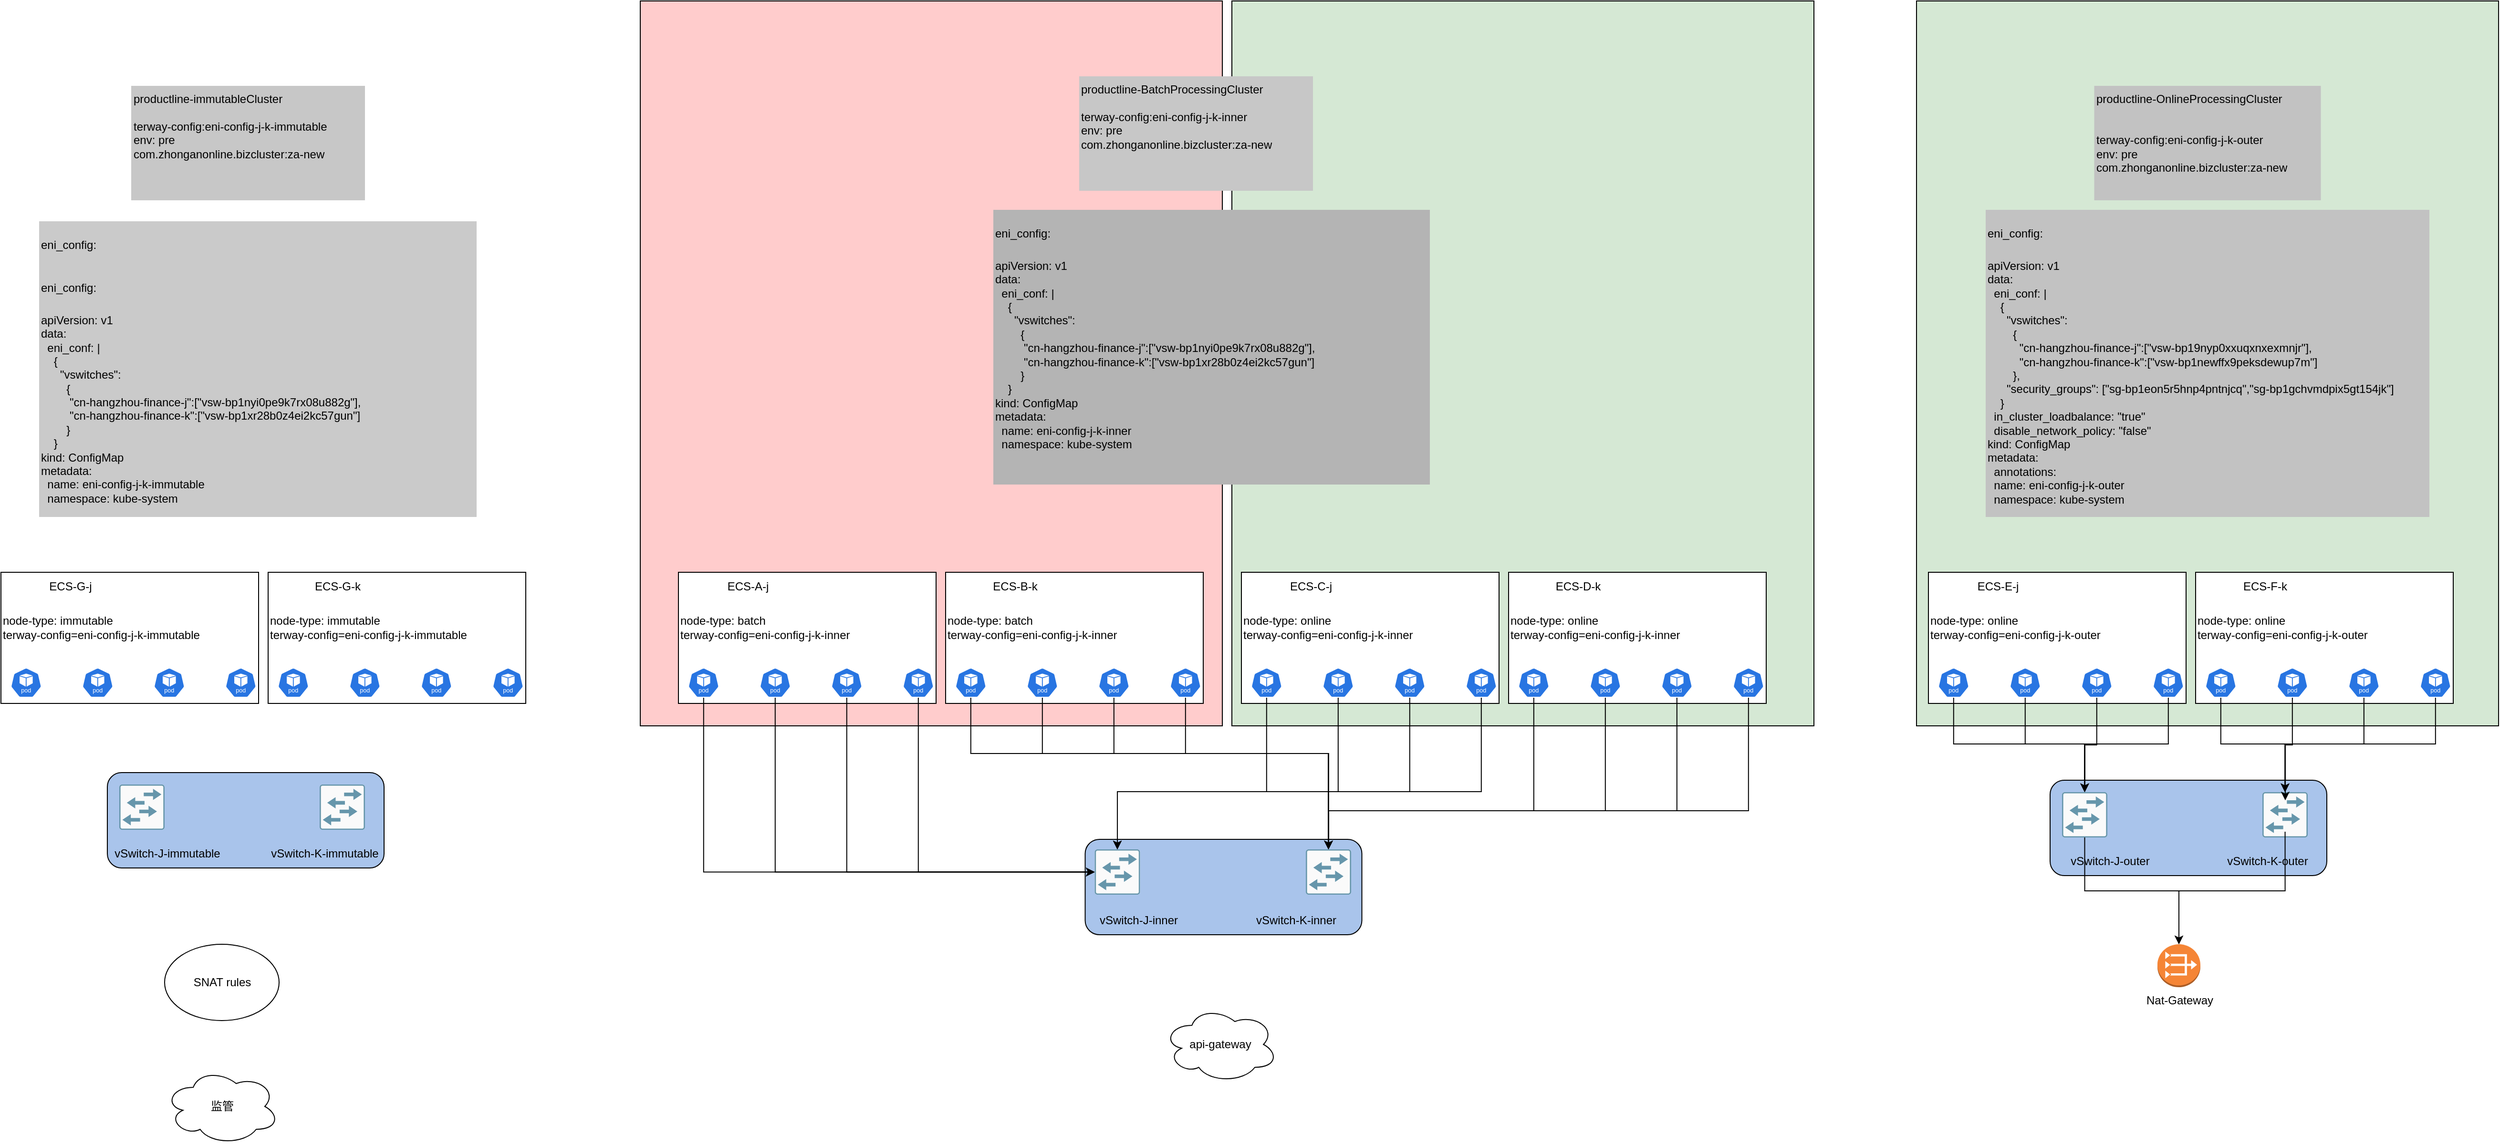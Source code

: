 <mxfile version="26.0.2">
  <diagram name="第 1 页" id="kJxC6Npdhp8nCNM10vmH">
    <mxGraphModel dx="3483" dy="2293" grid="1" gridSize="10" guides="1" tooltips="1" connect="1" arrows="1" fold="1" page="1" pageScale="1" pageWidth="827" pageHeight="1169" math="0" shadow="0">
      <root>
        <mxCell id="0" />
        <mxCell id="1" parent="0" />
        <mxCell id="-Lj7xmVzGtkv0svPta-1-99" value="" style="rounded=0;whiteSpace=wrap;html=1;fillColor=#D5E8D4;" vertex="1" parent="1">
          <mxGeometry x="1267.5" y="-469" width="610" height="760" as="geometry" />
        </mxCell>
        <mxCell id="-Lj7xmVzGtkv0svPta-1-98" value="" style="rounded=0;whiteSpace=wrap;html=1;fillColor=#D5E8D4;" vertex="1" parent="1">
          <mxGeometry x="550" y="-469" width="610" height="760" as="geometry" />
        </mxCell>
        <mxCell id="-Lj7xmVzGtkv0svPta-1-97" value="" style="rounded=0;whiteSpace=wrap;html=1;fillColor=#FFCCCC;" vertex="1" parent="1">
          <mxGeometry x="-70" y="-469" width="610" height="760" as="geometry" />
        </mxCell>
        <mxCell id="A1YGVAfJYUu_LtT2yqfL-10" value="&lt;h1 style=&quot;margin-top: 0px;&quot;&gt;&lt;span style=&quot;font-size: 12px; font-weight: 400;&quot;&gt;eni_config:&lt;/span&gt;&lt;/h1&gt;&lt;div&gt;&lt;h1 style=&quot;margin-top: 0px;&quot;&gt;&lt;span style=&quot;font-size: 12px; font-weight: 400;&quot;&gt;eni_config:&lt;/span&gt;&lt;/h1&gt;&lt;div&gt;&lt;div&gt;apiVersion: v1&lt;/div&gt;&lt;div&gt;data:&lt;/div&gt;&lt;div&gt;&amp;nbsp; eni_conf: |&lt;/div&gt;&lt;div&gt;&amp;nbsp; &amp;nbsp; {&lt;/div&gt;&lt;div&gt;&amp;nbsp; &amp;nbsp; &amp;nbsp; &quot;vswitches&quot;:&lt;/div&gt;&lt;div&gt;&amp;nbsp; &amp;nbsp; &amp;nbsp; &amp;nbsp; {&lt;/div&gt;&lt;div&gt;&amp;nbsp; &amp;nbsp; &amp;nbsp; &amp;nbsp; &amp;nbsp;&quot;cn-hangzhou-finance-j&quot;:[&quot;vsw-bp1nyi0pe9k7rx08u882g&quot;],&lt;/div&gt;&lt;div&gt;&amp;nbsp; &amp;nbsp; &amp;nbsp; &amp;nbsp; &amp;nbsp;&quot;cn-hangzhou-finance-k&quot;:[&quot;vsw-bp1xr28b0z4ei2kc57gun&quot;]&lt;/div&gt;&lt;div&gt;&amp;nbsp; &amp;nbsp; &amp;nbsp; &amp;nbsp; }&lt;/div&gt;&lt;div&gt;&amp;nbsp; &amp;nbsp; }&lt;/div&gt;&lt;div&gt;kind: ConfigMap&lt;/div&gt;&lt;div&gt;metadata:&lt;/div&gt;&lt;div&gt;&amp;nbsp; name: eni-config-j-k-&lt;span style=&quot;text-align: center; background-color: transparent; color: light-dark(rgb(0, 0, 0), rgb(255, 255, 255));&quot;&gt;immutable&lt;/span&gt;&lt;/div&gt;&lt;div&gt;&amp;nbsp; namespace: kube-system&lt;/div&gt;&lt;/div&gt;&lt;div&gt;&lt;br&gt;&lt;/div&gt;&lt;/div&gt;" style="text;html=1;whiteSpace=wrap;overflow=hidden;rounded=0;fillColor=#CACACA;" parent="1" vertex="1">
          <mxGeometry x="-700" y="-238" width="458.5" height="310" as="geometry" />
        </mxCell>
        <mxCell id="A1YGVAfJYUu_LtT2yqfL-11" value="&lt;h1 style=&quot;margin-top: 0px;&quot;&gt;&lt;span style=&quot;font-size: 12px; font-weight: 400;&quot;&gt;eni_config:&lt;/span&gt;&lt;/h1&gt;&lt;div&gt;&lt;div&gt;apiVersion: v1&lt;/div&gt;&lt;div&gt;data:&lt;/div&gt;&lt;div&gt;&amp;nbsp; eni_conf: |&lt;/div&gt;&lt;div&gt;&amp;nbsp; &amp;nbsp; {&lt;/div&gt;&lt;div&gt;&amp;nbsp; &amp;nbsp; &amp;nbsp; &quot;vswitches&quot;:&lt;/div&gt;&lt;div&gt;&amp;nbsp; &amp;nbsp; &amp;nbsp; &amp;nbsp; {&lt;/div&gt;&lt;div&gt;&amp;nbsp; &amp;nbsp; &amp;nbsp; &amp;nbsp; &amp;nbsp; &quot;cn-hangzhou-finance-j&quot;:[&quot;vsw-bp19nyp0xxuqxnxexmnjr&quot;],&lt;/div&gt;&lt;div&gt;&amp;nbsp; &amp;nbsp; &amp;nbsp; &amp;nbsp; &amp;nbsp; &quot;cn-hangzhou-finance-k&quot;:[&quot;vsw-bp1newffx9peksdewup7m&quot;]&lt;/div&gt;&lt;div&gt;&amp;nbsp; &amp;nbsp; &amp;nbsp; &amp;nbsp; },&lt;/div&gt;&lt;div&gt;&amp;nbsp; &amp;nbsp; &amp;nbsp; &quot;security_groups&quot;: [&quot;sg-bp1eon5r5hnp4pntnjcq&quot;,&quot;sg-bp1gchvmdpix5gt154jk&quot;]&lt;/div&gt;&lt;div&gt;&amp;nbsp; &amp;nbsp; }&lt;/div&gt;&lt;div&gt;&amp;nbsp; in_cluster_loadbalance: &quot;true&quot;&lt;/div&gt;&lt;div&gt;&amp;nbsp; disable_network_policy: &quot;false&quot;&lt;/div&gt;&lt;div&gt;kind: ConfigMap&lt;/div&gt;&lt;div&gt;metadata:&lt;/div&gt;&lt;div&gt;&amp;nbsp; annotations:&lt;/div&gt;&lt;div&gt;&amp;nbsp; name: eni-config-j-k-outer&lt;/div&gt;&lt;div&gt;&amp;nbsp; namespace: kube-system&lt;/div&gt;&lt;/div&gt;&lt;div&gt;&lt;br&gt;&lt;/div&gt;" style="text;html=1;whiteSpace=wrap;overflow=hidden;rounded=0;fillColor=#C2C2C2;" parent="1" vertex="1">
          <mxGeometry x="1340" y="-250" width="465" height="322" as="geometry" />
        </mxCell>
        <mxCell id="A1YGVAfJYUu_LtT2yqfL-12" value="Nat-Gateway&lt;div&gt;&lt;br&gt;&lt;/div&gt;" style="outlineConnect=0;dashed=0;verticalLabelPosition=bottom;verticalAlign=top;align=center;html=1;shape=mxgraph.aws3.vpc_nat_gateway;fillColor=#F58536;gradientColor=none;" parent="1" vertex="1">
          <mxGeometry x="1520" y="520" width="45" height="45" as="geometry" />
        </mxCell>
        <mxCell id="A1YGVAfJYUu_LtT2yqfL-58" value="监管" style="ellipse;shape=cloud;whiteSpace=wrap;html=1;" parent="1" vertex="1">
          <mxGeometry x="-568.5" y="650" width="120" height="80" as="geometry" />
        </mxCell>
        <mxCell id="A1YGVAfJYUu_LtT2yqfL-77" value="&lt;h1 style=&quot;margin-top: 0px;&quot;&gt;&lt;span style=&quot;font-size: 12px; font-weight: 400;&quot;&gt;eni_config:&lt;/span&gt;&lt;/h1&gt;&lt;div&gt;&lt;div&gt;apiVersion: v1&lt;/div&gt;&lt;div&gt;data:&lt;/div&gt;&lt;div&gt;&amp;nbsp; eni_conf: |&lt;/div&gt;&lt;div&gt;&amp;nbsp; &amp;nbsp; {&lt;/div&gt;&lt;div&gt;&amp;nbsp; &amp;nbsp; &amp;nbsp; &quot;vswitches&quot;:&lt;/div&gt;&lt;div&gt;&amp;nbsp; &amp;nbsp; &amp;nbsp; &amp;nbsp; {&lt;/div&gt;&lt;div&gt;&amp;nbsp; &amp;nbsp; &amp;nbsp; &amp;nbsp; &amp;nbsp;&quot;cn-hangzhou-finance-j&quot;:[&quot;vsw-bp1nyi0pe9k7rx08u882g&quot;],&lt;/div&gt;&lt;div&gt;&amp;nbsp; &amp;nbsp; &amp;nbsp; &amp;nbsp; &amp;nbsp;&quot;cn-hangzhou-finance-k&quot;:[&quot;vsw-bp1xr28b0z4ei2kc57gun&quot;]&lt;/div&gt;&lt;div&gt;&amp;nbsp; &amp;nbsp; &amp;nbsp; &amp;nbsp; }&lt;/div&gt;&lt;div&gt;&amp;nbsp; &amp;nbsp; }&lt;/div&gt;&lt;div&gt;kind: ConfigMap&lt;/div&gt;&lt;div&gt;metadata:&lt;/div&gt;&lt;div&gt;&amp;nbsp; name: eni-config-j-k-inner&lt;/div&gt;&lt;div&gt;&amp;nbsp; namespace: kube-system&lt;/div&gt;&lt;/div&gt;&lt;div&gt;&lt;br&gt;&lt;/div&gt;" style="text;html=1;whiteSpace=wrap;overflow=hidden;rounded=0;shadow=0;fillColor=#B4B4B4;" parent="1" vertex="1">
          <mxGeometry x="300" y="-250" width="457.5" height="288" as="geometry" />
        </mxCell>
        <mxCell id="A1YGVAfJYUu_LtT2yqfL-107" value="productline-BatchProcessingCluster&lt;div&gt;&lt;br&gt;&lt;/div&gt;&lt;div&gt;terway-config:eni-config-j-k-inner&lt;/div&gt;&lt;div&gt;env: pre&lt;/div&gt;&lt;div&gt;com.zhonganonline.bizcluster:za-new&lt;/div&gt;" style="text;html=1;whiteSpace=wrap;overflow=hidden;rounded=0;fillColor=#C7C7C7;" parent="1" vertex="1">
          <mxGeometry x="390" y="-390" width="245" height="120" as="geometry" />
        </mxCell>
        <mxCell id="A1YGVAfJYUu_LtT2yqfL-108" value="productline-OnlineProcessingCluster&lt;div&gt;&lt;br&gt;&lt;/div&gt;&lt;div&gt;&lt;br&gt;&lt;/div&gt;&lt;div&gt;&lt;div&gt;terway-config:eni-config-j-k-outer&lt;/div&gt;&lt;div&gt;env: pre&lt;/div&gt;&lt;div&gt;com.zhonganonline.bizcluster:za-new&lt;/div&gt;&lt;/div&gt;" style="text;html=1;whiteSpace=wrap;overflow=hidden;rounded=0;fillColor=#C2C2C2;" parent="1" vertex="1">
          <mxGeometry x="1453.75" y="-380" width="237.5" height="120" as="geometry" />
        </mxCell>
        <mxCell id="-Lj7xmVzGtkv0svPta-1-4" value="" style="group" vertex="1" connectable="0" parent="1">
          <mxGeometry x="-30" y="130" width="270" height="137.5" as="geometry" />
        </mxCell>
        <mxCell id="A1YGVAfJYUu_LtT2yqfL-1" value="" style="rounded=0;whiteSpace=wrap;html=1;" parent="-Lj7xmVzGtkv0svPta-1-4" vertex="1">
          <mxGeometry width="270" height="137.5" as="geometry" />
        </mxCell>
        <mxCell id="A1YGVAfJYUu_LtT2yqfL-13" value="" style="aspect=fixed;sketch=0;html=1;dashed=0;whitespace=wrap;verticalLabelPosition=bottom;verticalAlign=top;fillColor=#2875E2;strokeColor=#ffffff;points=[[0.005,0.63,0],[0.1,0.2,0],[0.9,0.2,0],[0.5,0,0],[0.995,0.63,0],[0.72,0.99,0],[0.5,1,0],[0.28,0.99,0]];shape=mxgraph.kubernetes.icon2;kubernetesLabel=1;prIcon=pod" parent="-Lj7xmVzGtkv0svPta-1-4" vertex="1">
          <mxGeometry x="10" y="100" width="32.81" height="31.5" as="geometry" />
        </mxCell>
        <mxCell id="A1YGVAfJYUu_LtT2yqfL-14" value="" style="aspect=fixed;sketch=0;html=1;dashed=0;whitespace=wrap;verticalLabelPosition=bottom;verticalAlign=top;fillColor=#2875E2;strokeColor=#ffffff;points=[[0.005,0.63,0],[0.1,0.2,0],[0.9,0.2,0],[0.5,0,0],[0.995,0.63,0],[0.72,0.99,0],[0.5,1,0],[0.28,0.99,0]];shape=mxgraph.kubernetes.icon2;kubernetesLabel=1;prIcon=pod" parent="-Lj7xmVzGtkv0svPta-1-4" vertex="1">
          <mxGeometry x="85" y="100" width="32.81" height="31.5" as="geometry" />
        </mxCell>
        <mxCell id="A1YGVAfJYUu_LtT2yqfL-15" value="" style="aspect=fixed;sketch=0;html=1;dashed=0;whitespace=wrap;verticalLabelPosition=bottom;verticalAlign=top;fillColor=#2875E2;strokeColor=#ffffff;points=[[0.005,0.63,0],[0.1,0.2,0],[0.9,0.2,0],[0.5,0,0],[0.995,0.63,0],[0.72,0.99,0],[0.5,1,0],[0.28,0.99,0]];shape=mxgraph.kubernetes.icon2;kubernetesLabel=1;prIcon=pod" parent="-Lj7xmVzGtkv0svPta-1-4" vertex="1">
          <mxGeometry x="235" y="100" width="32.81" height="31.5" as="geometry" />
        </mxCell>
        <mxCell id="A1YGVAfJYUu_LtT2yqfL-16" value="" style="aspect=fixed;sketch=0;html=1;dashed=0;whitespace=wrap;verticalLabelPosition=bottom;verticalAlign=top;fillColor=#2875E2;strokeColor=#ffffff;points=[[0.005,0.63,0],[0.1,0.2,0],[0.9,0.2,0],[0.5,0,0],[0.995,0.63,0],[0.72,0.99,0],[0.5,1,0],[0.28,0.99,0]];shape=mxgraph.kubernetes.icon2;kubernetesLabel=1;prIcon=pod" parent="-Lj7xmVzGtkv0svPta-1-4" vertex="1">
          <mxGeometry x="160" y="100" width="32.81" height="31.5" as="geometry" />
        </mxCell>
        <mxCell id="A1YGVAfJYUu_LtT2yqfL-38" value="ECS-A-j" style="text;html=1;align=center;verticalAlign=middle;whiteSpace=wrap;rounded=0;" parent="-Lj7xmVzGtkv0svPta-1-4" vertex="1">
          <mxGeometry x="42.5" width="60" height="30" as="geometry" />
        </mxCell>
        <mxCell id="A1YGVAfJYUu_LtT2yqfL-114" value="node-type: batch&lt;div&gt;terway-config=eni-config-j-k-inner&lt;/div&gt;" style="text;html=1;align=left;verticalAlign=middle;whiteSpace=wrap;rounded=0;" parent="-Lj7xmVzGtkv0svPta-1-4" vertex="1">
          <mxGeometry y="37.5" width="220" height="41.25" as="geometry" />
        </mxCell>
        <mxCell id="-Lj7xmVzGtkv0svPta-1-7" value="" style="group" vertex="1" connectable="0" parent="1">
          <mxGeometry x="250" y="130" width="270" height="137.5" as="geometry" />
        </mxCell>
        <mxCell id="-Lj7xmVzGtkv0svPta-1-8" value="" style="rounded=0;whiteSpace=wrap;html=1;" vertex="1" parent="-Lj7xmVzGtkv0svPta-1-7">
          <mxGeometry width="270" height="137.5" as="geometry" />
        </mxCell>
        <mxCell id="-Lj7xmVzGtkv0svPta-1-128" style="edgeStyle=orthogonalEdgeStyle;rounded=0;orthogonalLoop=1;jettySize=auto;html=1;" edge="1" parent="-Lj7xmVzGtkv0svPta-1-7" source="-Lj7xmVzGtkv0svPta-1-9">
          <mxGeometry relative="1" as="geometry">
            <mxPoint x="400" y="290" as="targetPoint" />
            <Array as="points">
              <mxPoint x="26" y="190" />
              <mxPoint x="401" y="190" />
              <mxPoint x="401" y="290" />
            </Array>
          </mxGeometry>
        </mxCell>
        <mxCell id="-Lj7xmVzGtkv0svPta-1-9" value="" style="aspect=fixed;sketch=0;html=1;dashed=0;whitespace=wrap;verticalLabelPosition=bottom;verticalAlign=top;fillColor=#2875E2;strokeColor=#ffffff;points=[[0.005,0.63,0],[0.1,0.2,0],[0.9,0.2,0],[0.5,0,0],[0.995,0.63,0],[0.72,0.99,0],[0.5,1,0],[0.28,0.99,0]];shape=mxgraph.kubernetes.icon2;kubernetesLabel=1;prIcon=pod" vertex="1" parent="-Lj7xmVzGtkv0svPta-1-7">
          <mxGeometry x="10" y="100" width="32.81" height="31.5" as="geometry" />
        </mxCell>
        <mxCell id="-Lj7xmVzGtkv0svPta-1-127" style="edgeStyle=orthogonalEdgeStyle;rounded=0;orthogonalLoop=1;jettySize=auto;html=1;" edge="1" parent="-Lj7xmVzGtkv0svPta-1-7" source="-Lj7xmVzGtkv0svPta-1-10">
          <mxGeometry relative="1" as="geometry">
            <mxPoint x="400" y="290" as="targetPoint" />
            <Array as="points">
              <mxPoint x="101" y="190" />
              <mxPoint x="401" y="190" />
              <mxPoint x="401" y="290" />
            </Array>
          </mxGeometry>
        </mxCell>
        <mxCell id="-Lj7xmVzGtkv0svPta-1-10" value="" style="aspect=fixed;sketch=0;html=1;dashed=0;whitespace=wrap;verticalLabelPosition=bottom;verticalAlign=top;fillColor=#2875E2;strokeColor=#ffffff;points=[[0.005,0.63,0],[0.1,0.2,0],[0.9,0.2,0],[0.5,0,0],[0.995,0.63,0],[0.72,0.99,0],[0.5,1,0],[0.28,0.99,0]];shape=mxgraph.kubernetes.icon2;kubernetesLabel=1;prIcon=pod" vertex="1" parent="-Lj7xmVzGtkv0svPta-1-7">
          <mxGeometry x="85" y="100" width="32.81" height="31.5" as="geometry" />
        </mxCell>
        <mxCell id="-Lj7xmVzGtkv0svPta-1-11" value="" style="aspect=fixed;sketch=0;html=1;dashed=0;whitespace=wrap;verticalLabelPosition=bottom;verticalAlign=top;fillColor=#2875E2;strokeColor=#ffffff;points=[[0.005,0.63,0],[0.1,0.2,0],[0.9,0.2,0],[0.5,0,0],[0.995,0.63,0],[0.72,0.99,0],[0.5,1,0],[0.28,0.99,0]];shape=mxgraph.kubernetes.icon2;kubernetesLabel=1;prIcon=pod" vertex="1" parent="-Lj7xmVzGtkv0svPta-1-7">
          <mxGeometry x="235" y="100" width="32.81" height="31.5" as="geometry" />
        </mxCell>
        <mxCell id="-Lj7xmVzGtkv0svPta-1-12" value="" style="aspect=fixed;sketch=0;html=1;dashed=0;whitespace=wrap;verticalLabelPosition=bottom;verticalAlign=top;fillColor=#2875E2;strokeColor=#ffffff;points=[[0.005,0.63,0],[0.1,0.2,0],[0.9,0.2,0],[0.5,0,0],[0.995,0.63,0],[0.72,0.99,0],[0.5,1,0],[0.28,0.99,0]];shape=mxgraph.kubernetes.icon2;kubernetesLabel=1;prIcon=pod" vertex="1" parent="-Lj7xmVzGtkv0svPta-1-7">
          <mxGeometry x="160" y="100" width="32.81" height="31.5" as="geometry" />
        </mxCell>
        <mxCell id="-Lj7xmVzGtkv0svPta-1-13" value="ECS-B-k" style="text;html=1;align=center;verticalAlign=middle;whiteSpace=wrap;rounded=0;" vertex="1" parent="-Lj7xmVzGtkv0svPta-1-7">
          <mxGeometry x="42.5" width="60" height="30" as="geometry" />
        </mxCell>
        <mxCell id="-Lj7xmVzGtkv0svPta-1-14" value="node-type: batch&lt;div&gt;terway-config=eni-config-j-k-inner&lt;/div&gt;" style="text;html=1;align=left;verticalAlign=middle;whiteSpace=wrap;rounded=0;" vertex="1" parent="-Lj7xmVzGtkv0svPta-1-7">
          <mxGeometry y="37.5" width="220" height="41.25" as="geometry" />
        </mxCell>
        <mxCell id="-Lj7xmVzGtkv0svPta-1-16" value="" style="group" vertex="1" connectable="0" parent="1">
          <mxGeometry x="560" y="130" width="270" height="137.5" as="geometry" />
        </mxCell>
        <mxCell id="-Lj7xmVzGtkv0svPta-1-17" value="" style="rounded=0;whiteSpace=wrap;html=1;" vertex="1" parent="-Lj7xmVzGtkv0svPta-1-16">
          <mxGeometry width="270" height="137.5" as="geometry" />
        </mxCell>
        <mxCell id="-Lj7xmVzGtkv0svPta-1-18" value="" style="aspect=fixed;sketch=0;html=1;dashed=0;whitespace=wrap;verticalLabelPosition=bottom;verticalAlign=top;fillColor=#2875E2;strokeColor=#ffffff;points=[[0.005,0.63,0],[0.1,0.2,0],[0.9,0.2,0],[0.5,0,0],[0.995,0.63,0],[0.72,0.99,0],[0.5,1,0],[0.28,0.99,0]];shape=mxgraph.kubernetes.icon2;kubernetesLabel=1;prIcon=pod" vertex="1" parent="-Lj7xmVzGtkv0svPta-1-16">
          <mxGeometry x="10" y="100" width="32.81" height="31.5" as="geometry" />
        </mxCell>
        <mxCell id="-Lj7xmVzGtkv0svPta-1-19" value="" style="aspect=fixed;sketch=0;html=1;dashed=0;whitespace=wrap;verticalLabelPosition=bottom;verticalAlign=top;fillColor=#2875E2;strokeColor=#ffffff;points=[[0.005,0.63,0],[0.1,0.2,0],[0.9,0.2,0],[0.5,0,0],[0.995,0.63,0],[0.72,0.99,0],[0.5,1,0],[0.28,0.99,0]];shape=mxgraph.kubernetes.icon2;kubernetesLabel=1;prIcon=pod" vertex="1" parent="-Lj7xmVzGtkv0svPta-1-16">
          <mxGeometry x="85" y="100" width="32.81" height="31.5" as="geometry" />
        </mxCell>
        <mxCell id="-Lj7xmVzGtkv0svPta-1-119" style="edgeStyle=orthogonalEdgeStyle;rounded=0;orthogonalLoop=1;jettySize=auto;html=1;" edge="1" parent="-Lj7xmVzGtkv0svPta-1-16" source="-Lj7xmVzGtkv0svPta-1-20">
          <mxGeometry relative="1" as="geometry">
            <mxPoint x="-130" y="290" as="targetPoint" />
            <Array as="points">
              <mxPoint x="251" y="230" />
              <mxPoint x="-130" y="230" />
            </Array>
          </mxGeometry>
        </mxCell>
        <mxCell id="-Lj7xmVzGtkv0svPta-1-20" value="" style="aspect=fixed;sketch=0;html=1;dashed=0;whitespace=wrap;verticalLabelPosition=bottom;verticalAlign=top;fillColor=#2875E2;strokeColor=#ffffff;points=[[0.005,0.63,0],[0.1,0.2,0],[0.9,0.2,0],[0.5,0,0],[0.995,0.63,0],[0.72,0.99,0],[0.5,1,0],[0.28,0.99,0]];shape=mxgraph.kubernetes.icon2;kubernetesLabel=1;prIcon=pod" vertex="1" parent="-Lj7xmVzGtkv0svPta-1-16">
          <mxGeometry x="235" y="100" width="32.81" height="31.5" as="geometry" />
        </mxCell>
        <mxCell id="-Lj7xmVzGtkv0svPta-1-21" value="" style="aspect=fixed;sketch=0;html=1;dashed=0;whitespace=wrap;verticalLabelPosition=bottom;verticalAlign=top;fillColor=#2875E2;strokeColor=#ffffff;points=[[0.005,0.63,0],[0.1,0.2,0],[0.9,0.2,0],[0.5,0,0],[0.995,0.63,0],[0.72,0.99,0],[0.5,1,0],[0.28,0.99,0]];shape=mxgraph.kubernetes.icon2;kubernetesLabel=1;prIcon=pod" vertex="1" parent="-Lj7xmVzGtkv0svPta-1-16">
          <mxGeometry x="160" y="100" width="32.81" height="31.5" as="geometry" />
        </mxCell>
        <mxCell id="-Lj7xmVzGtkv0svPta-1-22" value="ECS-C-j" style="text;html=1;align=center;verticalAlign=middle;whiteSpace=wrap;rounded=0;" vertex="1" parent="-Lj7xmVzGtkv0svPta-1-16">
          <mxGeometry x="42.5" width="60" height="30" as="geometry" />
        </mxCell>
        <mxCell id="-Lj7xmVzGtkv0svPta-1-23" value="node-type: online&lt;div&gt;terway-config=eni-config-j-k-inner&lt;/div&gt;" style="text;html=1;align=left;verticalAlign=middle;whiteSpace=wrap;rounded=0;" vertex="1" parent="-Lj7xmVzGtkv0svPta-1-16">
          <mxGeometry y="37.5" width="220" height="41.25" as="geometry" />
        </mxCell>
        <mxCell id="-Lj7xmVzGtkv0svPta-1-24" value="SNAT rules" style="ellipse;whiteSpace=wrap;html=1;" vertex="1" parent="1">
          <mxGeometry x="-568.5" y="520" width="120" height="80" as="geometry" />
        </mxCell>
        <mxCell id="-Lj7xmVzGtkv0svPta-1-25" value="" style="group" vertex="1" connectable="0" parent="1">
          <mxGeometry x="840" y="130" width="270" height="137.5" as="geometry" />
        </mxCell>
        <mxCell id="-Lj7xmVzGtkv0svPta-1-26" value="" style="rounded=0;whiteSpace=wrap;html=1;" vertex="1" parent="-Lj7xmVzGtkv0svPta-1-25">
          <mxGeometry width="270" height="137.5" as="geometry" />
        </mxCell>
        <mxCell id="-Lj7xmVzGtkv0svPta-1-27" value="" style="aspect=fixed;sketch=0;html=1;dashed=0;whitespace=wrap;verticalLabelPosition=bottom;verticalAlign=top;fillColor=#2875E2;strokeColor=#ffffff;points=[[0.005,0.63,0],[0.1,0.2,0],[0.9,0.2,0],[0.5,0,0],[0.995,0.63,0],[0.72,0.99,0],[0.5,1,0],[0.28,0.99,0]];shape=mxgraph.kubernetes.icon2;kubernetesLabel=1;prIcon=pod" vertex="1" parent="-Lj7xmVzGtkv0svPta-1-25">
          <mxGeometry x="10" y="100" width="32.81" height="31.5" as="geometry" />
        </mxCell>
        <mxCell id="-Lj7xmVzGtkv0svPta-1-28" value="" style="aspect=fixed;sketch=0;html=1;dashed=0;whitespace=wrap;verticalLabelPosition=bottom;verticalAlign=top;fillColor=#2875E2;strokeColor=#ffffff;points=[[0.005,0.63,0],[0.1,0.2,0],[0.9,0.2,0],[0.5,0,0],[0.995,0.63,0],[0.72,0.99,0],[0.5,1,0],[0.28,0.99,0]];shape=mxgraph.kubernetes.icon2;kubernetesLabel=1;prIcon=pod" vertex="1" parent="-Lj7xmVzGtkv0svPta-1-25">
          <mxGeometry x="85" y="100" width="32.81" height="31.5" as="geometry" />
        </mxCell>
        <mxCell id="-Lj7xmVzGtkv0svPta-1-29" value="" style="aspect=fixed;sketch=0;html=1;dashed=0;whitespace=wrap;verticalLabelPosition=bottom;verticalAlign=top;fillColor=#2875E2;strokeColor=#ffffff;points=[[0.005,0.63,0],[0.1,0.2,0],[0.9,0.2,0],[0.5,0,0],[0.995,0.63,0],[0.72,0.99,0],[0.5,1,0],[0.28,0.99,0]];shape=mxgraph.kubernetes.icon2;kubernetesLabel=1;prIcon=pod" vertex="1" parent="-Lj7xmVzGtkv0svPta-1-25">
          <mxGeometry x="235" y="100" width="32.81" height="31.5" as="geometry" />
        </mxCell>
        <mxCell id="-Lj7xmVzGtkv0svPta-1-30" value="" style="aspect=fixed;sketch=0;html=1;dashed=0;whitespace=wrap;verticalLabelPosition=bottom;verticalAlign=top;fillColor=#2875E2;strokeColor=#ffffff;points=[[0.005,0.63,0],[0.1,0.2,0],[0.9,0.2,0],[0.5,0,0],[0.995,0.63,0],[0.72,0.99,0],[0.5,1,0],[0.28,0.99,0]];shape=mxgraph.kubernetes.icon2;kubernetesLabel=1;prIcon=pod" vertex="1" parent="-Lj7xmVzGtkv0svPta-1-25">
          <mxGeometry x="160" y="100" width="32.81" height="31.5" as="geometry" />
        </mxCell>
        <mxCell id="-Lj7xmVzGtkv0svPta-1-31" value="ECS-D-k" style="text;html=1;align=center;verticalAlign=middle;whiteSpace=wrap;rounded=0;" vertex="1" parent="-Lj7xmVzGtkv0svPta-1-25">
          <mxGeometry x="42.5" width="60" height="30" as="geometry" />
        </mxCell>
        <mxCell id="-Lj7xmVzGtkv0svPta-1-32" value="node-type: online&lt;div&gt;terway-config=eni-config-j-k-inner&lt;/div&gt;" style="text;html=1;align=left;verticalAlign=middle;whiteSpace=wrap;rounded=0;" vertex="1" parent="-Lj7xmVzGtkv0svPta-1-25">
          <mxGeometry y="37.5" width="220" height="41.25" as="geometry" />
        </mxCell>
        <mxCell id="-Lj7xmVzGtkv0svPta-1-33" value="" style="group" vertex="1" connectable="0" parent="1">
          <mxGeometry x="-740" y="130" width="270" height="137.5" as="geometry" />
        </mxCell>
        <mxCell id="-Lj7xmVzGtkv0svPta-1-34" value="" style="rounded=0;whiteSpace=wrap;html=1;" vertex="1" parent="-Lj7xmVzGtkv0svPta-1-33">
          <mxGeometry width="270" height="137.5" as="geometry" />
        </mxCell>
        <mxCell id="-Lj7xmVzGtkv0svPta-1-35" value="" style="aspect=fixed;sketch=0;html=1;dashed=0;whitespace=wrap;verticalLabelPosition=bottom;verticalAlign=top;fillColor=#2875E2;strokeColor=#ffffff;points=[[0.005,0.63,0],[0.1,0.2,0],[0.9,0.2,0],[0.5,0,0],[0.995,0.63,0],[0.72,0.99,0],[0.5,1,0],[0.28,0.99,0]];shape=mxgraph.kubernetes.icon2;kubernetesLabel=1;prIcon=pod" vertex="1" parent="-Lj7xmVzGtkv0svPta-1-33">
          <mxGeometry x="10" y="100" width="32.81" height="31.5" as="geometry" />
        </mxCell>
        <mxCell id="-Lj7xmVzGtkv0svPta-1-36" value="" style="aspect=fixed;sketch=0;html=1;dashed=0;whitespace=wrap;verticalLabelPosition=bottom;verticalAlign=top;fillColor=#2875E2;strokeColor=#ffffff;points=[[0.005,0.63,0],[0.1,0.2,0],[0.9,0.2,0],[0.5,0,0],[0.995,0.63,0],[0.72,0.99,0],[0.5,1,0],[0.28,0.99,0]];shape=mxgraph.kubernetes.icon2;kubernetesLabel=1;prIcon=pod" vertex="1" parent="-Lj7xmVzGtkv0svPta-1-33">
          <mxGeometry x="85" y="100" width="32.81" height="31.5" as="geometry" />
        </mxCell>
        <mxCell id="-Lj7xmVzGtkv0svPta-1-37" value="" style="aspect=fixed;sketch=0;html=1;dashed=0;whitespace=wrap;verticalLabelPosition=bottom;verticalAlign=top;fillColor=#2875E2;strokeColor=#ffffff;points=[[0.005,0.63,0],[0.1,0.2,0],[0.9,0.2,0],[0.5,0,0],[0.995,0.63,0],[0.72,0.99,0],[0.5,1,0],[0.28,0.99,0]];shape=mxgraph.kubernetes.icon2;kubernetesLabel=1;prIcon=pod" vertex="1" parent="-Lj7xmVzGtkv0svPta-1-33">
          <mxGeometry x="235" y="100" width="32.81" height="31.5" as="geometry" />
        </mxCell>
        <mxCell id="-Lj7xmVzGtkv0svPta-1-38" value="" style="aspect=fixed;sketch=0;html=1;dashed=0;whitespace=wrap;verticalLabelPosition=bottom;verticalAlign=top;fillColor=#2875E2;strokeColor=#ffffff;points=[[0.005,0.63,0],[0.1,0.2,0],[0.9,0.2,0],[0.5,0,0],[0.995,0.63,0],[0.72,0.99,0],[0.5,1,0],[0.28,0.99,0]];shape=mxgraph.kubernetes.icon2;kubernetesLabel=1;prIcon=pod" vertex="1" parent="-Lj7xmVzGtkv0svPta-1-33">
          <mxGeometry x="160" y="100" width="32.81" height="31.5" as="geometry" />
        </mxCell>
        <mxCell id="-Lj7xmVzGtkv0svPta-1-39" value="ECS-G-j" style="text;html=1;align=center;verticalAlign=middle;whiteSpace=wrap;rounded=0;" vertex="1" parent="-Lj7xmVzGtkv0svPta-1-33">
          <mxGeometry x="42.5" width="60" height="30" as="geometry" />
        </mxCell>
        <mxCell id="-Lj7xmVzGtkv0svPta-1-40" value="node-type:&amp;nbsp;&lt;span style=&quot;text-align: center;&quot;&gt;immutable&lt;/span&gt;&lt;div&gt;terway-config=eni-config-j-k-&lt;span style=&quot;text-align: center; background-color: transparent; color: light-dark(rgb(0, 0, 0), rgb(255, 255, 255));&quot;&gt;immutable&lt;/span&gt;&lt;/div&gt;" style="text;html=1;align=left;verticalAlign=middle;whiteSpace=wrap;rounded=0;" vertex="1" parent="-Lj7xmVzGtkv0svPta-1-33">
          <mxGeometry y="37.5" width="220" height="41.25" as="geometry" />
        </mxCell>
        <mxCell id="-Lj7xmVzGtkv0svPta-1-41" value="" style="group" vertex="1" connectable="0" parent="1">
          <mxGeometry x="-460" y="130" width="270" height="137.5" as="geometry" />
        </mxCell>
        <mxCell id="-Lj7xmVzGtkv0svPta-1-42" value="" style="rounded=0;whiteSpace=wrap;html=1;" vertex="1" parent="-Lj7xmVzGtkv0svPta-1-41">
          <mxGeometry width="270" height="137.5" as="geometry" />
        </mxCell>
        <mxCell id="-Lj7xmVzGtkv0svPta-1-43" value="" style="aspect=fixed;sketch=0;html=1;dashed=0;whitespace=wrap;verticalLabelPosition=bottom;verticalAlign=top;fillColor=#2875E2;strokeColor=#ffffff;points=[[0.005,0.63,0],[0.1,0.2,0],[0.9,0.2,0],[0.5,0,0],[0.995,0.63,0],[0.72,0.99,0],[0.5,1,0],[0.28,0.99,0]];shape=mxgraph.kubernetes.icon2;kubernetesLabel=1;prIcon=pod" vertex="1" parent="-Lj7xmVzGtkv0svPta-1-41">
          <mxGeometry x="10" y="100" width="32.81" height="31.5" as="geometry" />
        </mxCell>
        <mxCell id="-Lj7xmVzGtkv0svPta-1-44" value="" style="aspect=fixed;sketch=0;html=1;dashed=0;whitespace=wrap;verticalLabelPosition=bottom;verticalAlign=top;fillColor=#2875E2;strokeColor=#ffffff;points=[[0.005,0.63,0],[0.1,0.2,0],[0.9,0.2,0],[0.5,0,0],[0.995,0.63,0],[0.72,0.99,0],[0.5,1,0],[0.28,0.99,0]];shape=mxgraph.kubernetes.icon2;kubernetesLabel=1;prIcon=pod" vertex="1" parent="-Lj7xmVzGtkv0svPta-1-41">
          <mxGeometry x="85" y="100" width="32.81" height="31.5" as="geometry" />
        </mxCell>
        <mxCell id="-Lj7xmVzGtkv0svPta-1-45" value="" style="aspect=fixed;sketch=0;html=1;dashed=0;whitespace=wrap;verticalLabelPosition=bottom;verticalAlign=top;fillColor=#2875E2;strokeColor=#ffffff;points=[[0.005,0.63,0],[0.1,0.2,0],[0.9,0.2,0],[0.5,0,0],[0.995,0.63,0],[0.72,0.99,0],[0.5,1,0],[0.28,0.99,0]];shape=mxgraph.kubernetes.icon2;kubernetesLabel=1;prIcon=pod" vertex="1" parent="-Lj7xmVzGtkv0svPta-1-41">
          <mxGeometry x="235" y="100" width="32.81" height="31.5" as="geometry" />
        </mxCell>
        <mxCell id="-Lj7xmVzGtkv0svPta-1-46" value="" style="aspect=fixed;sketch=0;html=1;dashed=0;whitespace=wrap;verticalLabelPosition=bottom;verticalAlign=top;fillColor=#2875E2;strokeColor=#ffffff;points=[[0.005,0.63,0],[0.1,0.2,0],[0.9,0.2,0],[0.5,0,0],[0.995,0.63,0],[0.72,0.99,0],[0.5,1,0],[0.28,0.99,0]];shape=mxgraph.kubernetes.icon2;kubernetesLabel=1;prIcon=pod" vertex="1" parent="-Lj7xmVzGtkv0svPta-1-41">
          <mxGeometry x="160" y="100" width="32.81" height="31.5" as="geometry" />
        </mxCell>
        <mxCell id="-Lj7xmVzGtkv0svPta-1-47" value="ECS-G-k" style="text;html=1;align=center;verticalAlign=middle;whiteSpace=wrap;rounded=0;" vertex="1" parent="-Lj7xmVzGtkv0svPta-1-41">
          <mxGeometry x="42.5" width="60" height="30" as="geometry" />
        </mxCell>
        <mxCell id="-Lj7xmVzGtkv0svPta-1-48" value="node-type:&amp;nbsp;&lt;span style=&quot;text-align: center;&quot;&gt;immutable&lt;/span&gt;&lt;div&gt;terway-config=eni-config-j-k-&lt;span style=&quot;text-align: center; background-color: transparent; color: light-dark(rgb(0, 0, 0), rgb(255, 255, 255));&quot;&gt;immutable&lt;/span&gt;&lt;/div&gt;" style="text;html=1;align=left;verticalAlign=middle;whiteSpace=wrap;rounded=0;" vertex="1" parent="-Lj7xmVzGtkv0svPta-1-41">
          <mxGeometry y="37.5" width="220" height="41.25" as="geometry" />
        </mxCell>
        <mxCell id="-Lj7xmVzGtkv0svPta-1-74" value="" style="group" vertex="1" connectable="0" parent="1">
          <mxGeometry x="1280" y="130" width="270" height="137.5" as="geometry" />
        </mxCell>
        <mxCell id="-Lj7xmVzGtkv0svPta-1-75" value="" style="rounded=0;whiteSpace=wrap;html=1;" vertex="1" parent="-Lj7xmVzGtkv0svPta-1-74">
          <mxGeometry width="270" height="137.5" as="geometry" />
        </mxCell>
        <mxCell id="-Lj7xmVzGtkv0svPta-1-76" value="" style="aspect=fixed;sketch=0;html=1;dashed=0;whitespace=wrap;verticalLabelPosition=bottom;verticalAlign=top;fillColor=#2875E2;strokeColor=#ffffff;points=[[0.005,0.63,0],[0.1,0.2,0],[0.9,0.2,0],[0.5,0,0],[0.995,0.63,0],[0.72,0.99,0],[0.5,1,0],[0.28,0.99,0]];shape=mxgraph.kubernetes.icon2;kubernetesLabel=1;prIcon=pod" vertex="1" parent="-Lj7xmVzGtkv0svPta-1-74">
          <mxGeometry x="10" y="100" width="32.81" height="31.5" as="geometry" />
        </mxCell>
        <mxCell id="-Lj7xmVzGtkv0svPta-1-77" value="" style="aspect=fixed;sketch=0;html=1;dashed=0;whitespace=wrap;verticalLabelPosition=bottom;verticalAlign=top;fillColor=#2875E2;strokeColor=#ffffff;points=[[0.005,0.63,0],[0.1,0.2,0],[0.9,0.2,0],[0.5,0,0],[0.995,0.63,0],[0.72,0.99,0],[0.5,1,0],[0.28,0.99,0]];shape=mxgraph.kubernetes.icon2;kubernetesLabel=1;prIcon=pod" vertex="1" parent="-Lj7xmVzGtkv0svPta-1-74">
          <mxGeometry x="85" y="100" width="32.81" height="31.5" as="geometry" />
        </mxCell>
        <mxCell id="-Lj7xmVzGtkv0svPta-1-78" value="" style="aspect=fixed;sketch=0;html=1;dashed=0;whitespace=wrap;verticalLabelPosition=bottom;verticalAlign=top;fillColor=#2875E2;strokeColor=#ffffff;points=[[0.005,0.63,0],[0.1,0.2,0],[0.9,0.2,0],[0.5,0,0],[0.995,0.63,0],[0.72,0.99,0],[0.5,1,0],[0.28,0.99,0]];shape=mxgraph.kubernetes.icon2;kubernetesLabel=1;prIcon=pod" vertex="1" parent="-Lj7xmVzGtkv0svPta-1-74">
          <mxGeometry x="235" y="100" width="32.81" height="31.5" as="geometry" />
        </mxCell>
        <mxCell id="-Lj7xmVzGtkv0svPta-1-79" value="" style="aspect=fixed;sketch=0;html=1;dashed=0;whitespace=wrap;verticalLabelPosition=bottom;verticalAlign=top;fillColor=#2875E2;strokeColor=#ffffff;points=[[0.005,0.63,0],[0.1,0.2,0],[0.9,0.2,0],[0.5,0,0],[0.995,0.63,0],[0.72,0.99,0],[0.5,1,0],[0.28,0.99,0]];shape=mxgraph.kubernetes.icon2;kubernetesLabel=1;prIcon=pod" vertex="1" parent="-Lj7xmVzGtkv0svPta-1-74">
          <mxGeometry x="160" y="100" width="32.81" height="31.5" as="geometry" />
        </mxCell>
        <mxCell id="-Lj7xmVzGtkv0svPta-1-80" value="ECS-E-j" style="text;html=1;align=center;verticalAlign=middle;whiteSpace=wrap;rounded=0;" vertex="1" parent="-Lj7xmVzGtkv0svPta-1-74">
          <mxGeometry x="42.5" width="60" height="30" as="geometry" />
        </mxCell>
        <mxCell id="-Lj7xmVzGtkv0svPta-1-81" value="node-type: online&lt;div&gt;terway-config=eni-config-j-k-outer&lt;/div&gt;" style="text;html=1;align=left;verticalAlign=middle;whiteSpace=wrap;rounded=0;" vertex="1" parent="-Lj7xmVzGtkv0svPta-1-74">
          <mxGeometry y="37.5" width="220" height="41.25" as="geometry" />
        </mxCell>
        <mxCell id="-Lj7xmVzGtkv0svPta-1-82" value="" style="group" vertex="1" connectable="0" parent="1">
          <mxGeometry x="1560" y="130" width="270" height="137.5" as="geometry" />
        </mxCell>
        <mxCell id="-Lj7xmVzGtkv0svPta-1-83" value="" style="rounded=0;whiteSpace=wrap;html=1;" vertex="1" parent="-Lj7xmVzGtkv0svPta-1-82">
          <mxGeometry width="270" height="137.5" as="geometry" />
        </mxCell>
        <mxCell id="-Lj7xmVzGtkv0svPta-1-84" value="" style="aspect=fixed;sketch=0;html=1;dashed=0;whitespace=wrap;verticalLabelPosition=bottom;verticalAlign=top;fillColor=#2875E2;strokeColor=#ffffff;points=[[0.005,0.63,0],[0.1,0.2,0],[0.9,0.2,0],[0.5,0,0],[0.995,0.63,0],[0.72,0.99,0],[0.5,1,0],[0.28,0.99,0]];shape=mxgraph.kubernetes.icon2;kubernetesLabel=1;prIcon=pod" vertex="1" parent="-Lj7xmVzGtkv0svPta-1-82">
          <mxGeometry x="10" y="100" width="32.81" height="31.5" as="geometry" />
        </mxCell>
        <mxCell id="-Lj7xmVzGtkv0svPta-1-85" value="" style="aspect=fixed;sketch=0;html=1;dashed=0;whitespace=wrap;verticalLabelPosition=bottom;verticalAlign=top;fillColor=#2875E2;strokeColor=#ffffff;points=[[0.005,0.63,0],[0.1,0.2,0],[0.9,0.2,0],[0.5,0,0],[0.995,0.63,0],[0.72,0.99,0],[0.5,1,0],[0.28,0.99,0]];shape=mxgraph.kubernetes.icon2;kubernetesLabel=1;prIcon=pod" vertex="1" parent="-Lj7xmVzGtkv0svPta-1-82">
          <mxGeometry x="85" y="100" width="32.81" height="31.5" as="geometry" />
        </mxCell>
        <mxCell id="-Lj7xmVzGtkv0svPta-1-86" value="" style="aspect=fixed;sketch=0;html=1;dashed=0;whitespace=wrap;verticalLabelPosition=bottom;verticalAlign=top;fillColor=#2875E2;strokeColor=#ffffff;points=[[0.005,0.63,0],[0.1,0.2,0],[0.9,0.2,0],[0.5,0,0],[0.995,0.63,0],[0.72,0.99,0],[0.5,1,0],[0.28,0.99,0]];shape=mxgraph.kubernetes.icon2;kubernetesLabel=1;prIcon=pod" vertex="1" parent="-Lj7xmVzGtkv0svPta-1-82">
          <mxGeometry x="235" y="100" width="32.81" height="31.5" as="geometry" />
        </mxCell>
        <mxCell id="-Lj7xmVzGtkv0svPta-1-87" value="" style="aspect=fixed;sketch=0;html=1;dashed=0;whitespace=wrap;verticalLabelPosition=bottom;verticalAlign=top;fillColor=#2875E2;strokeColor=#ffffff;points=[[0.005,0.63,0],[0.1,0.2,0],[0.9,0.2,0],[0.5,0,0],[0.995,0.63,0],[0.72,0.99,0],[0.5,1,0],[0.28,0.99,0]];shape=mxgraph.kubernetes.icon2;kubernetesLabel=1;prIcon=pod" vertex="1" parent="-Lj7xmVzGtkv0svPta-1-82">
          <mxGeometry x="160" y="100" width="32.82" height="31.5" as="geometry" />
        </mxCell>
        <mxCell id="-Lj7xmVzGtkv0svPta-1-88" value="ECS-F-k" style="text;html=1;align=center;verticalAlign=middle;whiteSpace=wrap;rounded=0;" vertex="1" parent="-Lj7xmVzGtkv0svPta-1-82">
          <mxGeometry x="42.5" width="60" height="30" as="geometry" />
        </mxCell>
        <mxCell id="-Lj7xmVzGtkv0svPta-1-89" value="node-type: online&lt;div&gt;terway-config=eni-config-j-k-outer&lt;/div&gt;" style="text;html=1;align=left;verticalAlign=middle;whiteSpace=wrap;rounded=0;" vertex="1" parent="-Lj7xmVzGtkv0svPta-1-82">
          <mxGeometry y="37.5" width="220" height="41.25" as="geometry" />
        </mxCell>
        <mxCell id="-Lj7xmVzGtkv0svPta-1-90" value="productline-&lt;span style=&quot;text-align: center;&quot;&gt;immutable&lt;/span&gt;Cluster&lt;div&gt;&lt;br&gt;&lt;/div&gt;&lt;div&gt;terway-config:eni-config-j-k-&lt;span style=&quot;text-align: center; background-color: transparent; color: light-dark(rgb(0, 0, 0), rgb(255, 255, 255));&quot;&gt;immutable&lt;/span&gt;&lt;/div&gt;&lt;div&gt;env: pre&lt;/div&gt;&lt;div&gt;com.zhonganonline.bizcluster:za-new&lt;/div&gt;" style="text;html=1;whiteSpace=wrap;overflow=hidden;rounded=0;fillColor=#C7C7C7;" vertex="1" parent="1">
          <mxGeometry x="-603.5" y="-380" width="245" height="120" as="geometry" />
        </mxCell>
        <mxCell id="-Lj7xmVzGtkv0svPta-1-91" value="" style="group" vertex="1" connectable="0" parent="1">
          <mxGeometry x="-628.5" y="340" width="290" height="100" as="geometry" />
        </mxCell>
        <mxCell id="A1YGVAfJYUu_LtT2yqfL-76" value="" style="rounded=1;whiteSpace=wrap;html=1;fillColor=#A9C4EB;" parent="-Lj7xmVzGtkv0svPta-1-91" vertex="1">
          <mxGeometry width="290" height="100" as="geometry" />
        </mxCell>
        <mxCell id="A1YGVAfJYUu_LtT2yqfL-59" value="" style="sketch=0;points=[[0.015,0.015,0],[0.985,0.015,0],[0.985,0.985,0],[0.015,0.985,0],[0.25,0,0],[0.5,0,0],[0.75,0,0],[1,0.25,0],[1,0.5,0],[1,0.75,0],[0.75,1,0],[0.5,1,0],[0.25,1,0],[0,0.75,0],[0,0.5,0],[0,0.25,0]];verticalLabelPosition=bottom;html=1;verticalAlign=top;aspect=fixed;align=center;pointerEvents=1;shape=mxgraph.cisco19.rect;prIcon=workgroup_switch;fillColor=#FAFAFA;strokeColor=#6696AB;" parent="-Lj7xmVzGtkv0svPta-1-91" vertex="1">
          <mxGeometry x="12.5" y="12.5" width="47.5" height="47.5" as="geometry" />
        </mxCell>
        <mxCell id="A1YGVAfJYUu_LtT2yqfL-66" value="vSwitch-J-immutable" style="text;html=1;align=center;verticalAlign=middle;whiteSpace=wrap;rounded=0;" parent="-Lj7xmVzGtkv0svPta-1-91" vertex="1">
          <mxGeometry y="70" width="125" height="30" as="geometry" />
        </mxCell>
        <mxCell id="A1YGVAfJYUu_LtT2yqfL-67" value="vSwitch-K-immutable" style="text;html=1;align=center;verticalAlign=middle;whiteSpace=wrap;rounded=0;" parent="-Lj7xmVzGtkv0svPta-1-91" vertex="1">
          <mxGeometry x="170" y="70" width="115" height="30" as="geometry" />
        </mxCell>
        <mxCell id="A1YGVAfJYUu_LtT2yqfL-68" value="" style="sketch=0;points=[[0.015,0.015,0],[0.985,0.015,0],[0.985,0.985,0],[0.015,0.985,0],[0.25,0,0],[0.5,0,0],[0.75,0,0],[1,0.25,0],[1,0.5,0],[1,0.75,0],[0.75,1,0],[0.5,1,0],[0.25,1,0],[0,0.75,0],[0,0.5,0],[0,0.25,0]];verticalLabelPosition=bottom;html=1;verticalAlign=top;aspect=fixed;align=center;pointerEvents=1;shape=mxgraph.cisco19.rect;prIcon=workgroup_switch;fillColor=#FAFAFA;strokeColor=#6696AB;" parent="-Lj7xmVzGtkv0svPta-1-91" vertex="1">
          <mxGeometry x="222.5" y="12.5" width="47.5" height="47.5" as="geometry" />
        </mxCell>
        <mxCell id="-Lj7xmVzGtkv0svPta-1-92" value="" style="group" vertex="1" connectable="0" parent="1">
          <mxGeometry x="390" y="410" width="296.25" height="100" as="geometry" />
        </mxCell>
        <mxCell id="A1YGVAfJYUu_LtT2yqfL-96" value="" style="rounded=1;whiteSpace=wrap;html=1;fillColor=#A9C4EB;" parent="-Lj7xmVzGtkv0svPta-1-92" vertex="1">
          <mxGeometry x="6.25" width="290" height="100" as="geometry" />
        </mxCell>
        <mxCell id="A1YGVAfJYUu_LtT2yqfL-97" value="" style="sketch=0;points=[[0.015,0.015,0],[0.985,0.015,0],[0.985,0.985,0],[0.015,0.985,0],[0.25,0,0],[0.5,0,0],[0.75,0,0],[1,0.25,0],[1,0.5,0],[1,0.75,0],[0.75,1,0],[0.5,1,0],[0.25,1,0],[0,0.75,0],[0,0.5,0],[0,0.25,0]];verticalLabelPosition=bottom;html=1;verticalAlign=top;aspect=fixed;align=center;pointerEvents=1;shape=mxgraph.cisco19.rect;prIcon=workgroup_switch;fillColor=#FAFAFA;strokeColor=#6696AB;" parent="-Lj7xmVzGtkv0svPta-1-92" vertex="1">
          <mxGeometry x="16.25" y="10.5" width="47.5" height="47.5" as="geometry" />
        </mxCell>
        <mxCell id="A1YGVAfJYUu_LtT2yqfL-98" value="vSwitch-J-inner" style="text;html=1;align=center;verticalAlign=middle;whiteSpace=wrap;rounded=0;" parent="-Lj7xmVzGtkv0svPta-1-92" vertex="1">
          <mxGeometry y="70" width="125" height="30" as="geometry" />
        </mxCell>
        <mxCell id="A1YGVAfJYUu_LtT2yqfL-99" value="vSwitch-K-inner" style="text;html=1;align=center;verticalAlign=middle;whiteSpace=wrap;rounded=0;" parent="-Lj7xmVzGtkv0svPta-1-92" vertex="1">
          <mxGeometry x="170" y="70" width="115" height="30" as="geometry" />
        </mxCell>
        <mxCell id="A1YGVAfJYUu_LtT2yqfL-100" value="" style="sketch=0;points=[[0.015,0.015,0],[0.985,0.015,0],[0.985,0.985,0],[0.015,0.985,0],[0.25,0,0],[0.5,0,0],[0.75,0,0],[1,0.25,0],[1,0.5,0],[1,0.75,0],[0.75,1,0],[0.5,1,0],[0.25,1,0],[0,0.75,0],[0,0.5,0],[0,0.25,0]];verticalLabelPosition=bottom;html=1;verticalAlign=top;aspect=fixed;align=center;pointerEvents=1;shape=mxgraph.cisco19.rect;prIcon=workgroup_switch;fillColor=#FAFAFA;strokeColor=#6696AB;" parent="-Lj7xmVzGtkv0svPta-1-92" vertex="1">
          <mxGeometry x="237.5" y="10.5" width="47.5" height="47.5" as="geometry" />
        </mxCell>
        <mxCell id="-Lj7xmVzGtkv0svPta-1-93" value="" style="group" vertex="1" connectable="0" parent="1">
          <mxGeometry x="1407.5" y="348" width="290" height="100" as="geometry" />
        </mxCell>
        <mxCell id="A1YGVAfJYUu_LtT2yqfL-101" value="" style="rounded=1;whiteSpace=wrap;html=1;fillColor=#A9C4EB;" parent="-Lj7xmVzGtkv0svPta-1-93" vertex="1">
          <mxGeometry width="290" height="100" as="geometry" />
        </mxCell>
        <mxCell id="A1YGVAfJYUu_LtT2yqfL-102" value="" style="sketch=0;points=[[0.015,0.015,0],[0.985,0.015,0],[0.985,0.985,0],[0.015,0.985,0],[0.25,0,0],[0.5,0,0],[0.75,0,0],[1,0.25,0],[1,0.5,0],[1,0.75,0],[0.75,1,0],[0.5,1,0],[0.25,1,0],[0,0.75,0],[0,0.5,0],[0,0.25,0]];verticalLabelPosition=bottom;html=1;verticalAlign=top;aspect=fixed;align=center;pointerEvents=1;shape=mxgraph.cisco19.rect;prIcon=workgroup_switch;fillColor=#FAFAFA;strokeColor=#6696AB;" parent="-Lj7xmVzGtkv0svPta-1-93" vertex="1">
          <mxGeometry x="12.5" y="12.5" width="47.5" height="47.5" as="geometry" />
        </mxCell>
        <mxCell id="A1YGVAfJYUu_LtT2yqfL-103" value="vSwitch-J-outer" style="text;html=1;align=center;verticalAlign=middle;whiteSpace=wrap;rounded=0;" parent="-Lj7xmVzGtkv0svPta-1-93" vertex="1">
          <mxGeometry y="70" width="125" height="30" as="geometry" />
        </mxCell>
        <mxCell id="A1YGVAfJYUu_LtT2yqfL-104" value="vSwitch-K-outer" style="text;html=1;align=center;verticalAlign=middle;whiteSpace=wrap;rounded=0;" parent="-Lj7xmVzGtkv0svPta-1-93" vertex="1">
          <mxGeometry x="170" y="70" width="115" height="30" as="geometry" />
        </mxCell>
        <mxCell id="A1YGVAfJYUu_LtT2yqfL-105" value="" style="sketch=0;points=[[0.015,0.015,0],[0.985,0.015,0],[0.985,0.985,0],[0.015,0.985,0],[0.25,0,0],[0.5,0,0],[0.75,0,0],[1,0.25,0],[1,0.5,0],[1,0.75,0],[0.75,1,0],[0.5,1,0],[0.25,1,0],[0,0.75,0],[0,0.5,0],[0,0.25,0]];verticalLabelPosition=bottom;html=1;verticalAlign=top;aspect=fixed;align=center;pointerEvents=1;shape=mxgraph.cisco19.rect;prIcon=workgroup_switch;fillColor=#FAFAFA;strokeColor=#6696AB;" parent="-Lj7xmVzGtkv0svPta-1-93" vertex="1">
          <mxGeometry x="222.5" y="12.5" width="47.5" height="47.5" as="geometry" />
        </mxCell>
        <mxCell id="-Lj7xmVzGtkv0svPta-1-100" value="api-gateway" style="ellipse;shape=cloud;whiteSpace=wrap;html=1;" vertex="1" parent="1">
          <mxGeometry x="478.12" y="585" width="120" height="80" as="geometry" />
        </mxCell>
        <mxCell id="-Lj7xmVzGtkv0svPta-1-106" style="edgeStyle=orthogonalEdgeStyle;rounded=0;orthogonalLoop=1;jettySize=auto;html=1;entryX=0.5;entryY=0;entryDx=0;entryDy=0;entryPerimeter=0;" edge="1" parent="1" source="-Lj7xmVzGtkv0svPta-1-86" target="A1YGVAfJYUu_LtT2yqfL-105">
          <mxGeometry relative="1" as="geometry">
            <Array as="points">
              <mxPoint x="1811" y="310" />
              <mxPoint x="1654" y="310" />
            </Array>
          </mxGeometry>
        </mxCell>
        <mxCell id="-Lj7xmVzGtkv0svPta-1-107" style="edgeStyle=orthogonalEdgeStyle;rounded=0;orthogonalLoop=1;jettySize=auto;html=1;entryX=0.505;entryY=0.181;entryDx=0;entryDy=0;entryPerimeter=0;" edge="1" parent="1" source="-Lj7xmVzGtkv0svPta-1-87" target="A1YGVAfJYUu_LtT2yqfL-105">
          <mxGeometry relative="1" as="geometry">
            <Array as="points">
              <mxPoint x="1736" y="310" />
              <mxPoint x="1654" y="310" />
            </Array>
          </mxGeometry>
        </mxCell>
        <mxCell id="-Lj7xmVzGtkv0svPta-1-108" style="edgeStyle=orthogonalEdgeStyle;rounded=0;orthogonalLoop=1;jettySize=auto;html=1;entryX=0.5;entryY=0;entryDx=0;entryDy=0;entryPerimeter=0;" edge="1" parent="1" source="-Lj7xmVzGtkv0svPta-1-85" target="A1YGVAfJYUu_LtT2yqfL-105">
          <mxGeometry relative="1" as="geometry" />
        </mxCell>
        <mxCell id="-Lj7xmVzGtkv0svPta-1-109" style="edgeStyle=orthogonalEdgeStyle;rounded=0;orthogonalLoop=1;jettySize=auto;html=1;entryX=0.5;entryY=0;entryDx=0;entryDy=0;entryPerimeter=0;" edge="1" parent="1" source="-Lj7xmVzGtkv0svPta-1-84" target="A1YGVAfJYUu_LtT2yqfL-105">
          <mxGeometry relative="1" as="geometry">
            <Array as="points">
              <mxPoint x="1586" y="310" />
              <mxPoint x="1654" y="310" />
            </Array>
          </mxGeometry>
        </mxCell>
        <mxCell id="-Lj7xmVzGtkv0svPta-1-110" style="edgeStyle=orthogonalEdgeStyle;rounded=0;orthogonalLoop=1;jettySize=auto;html=1;entryX=0.5;entryY=0;entryDx=0;entryDy=0;entryPerimeter=0;" edge="1" parent="1" source="-Lj7xmVzGtkv0svPta-1-78" target="A1YGVAfJYUu_LtT2yqfL-102">
          <mxGeometry relative="1" as="geometry">
            <Array as="points">
              <mxPoint x="1531" y="310" />
              <mxPoint x="1444" y="310" />
            </Array>
          </mxGeometry>
        </mxCell>
        <mxCell id="-Lj7xmVzGtkv0svPta-1-111" style="edgeStyle=orthogonalEdgeStyle;rounded=0;orthogonalLoop=1;jettySize=auto;html=1;entryX=0.5;entryY=0;entryDx=0;entryDy=0;entryPerimeter=0;" edge="1" parent="1" source="-Lj7xmVzGtkv0svPta-1-79" target="A1YGVAfJYUu_LtT2yqfL-102">
          <mxGeometry relative="1" as="geometry" />
        </mxCell>
        <mxCell id="-Lj7xmVzGtkv0svPta-1-112" style="edgeStyle=orthogonalEdgeStyle;rounded=0;orthogonalLoop=1;jettySize=auto;html=1;entryX=0.5;entryY=0;entryDx=0;entryDy=0;entryPerimeter=0;" edge="1" parent="1" source="-Lj7xmVzGtkv0svPta-1-77" target="A1YGVAfJYUu_LtT2yqfL-102">
          <mxGeometry relative="1" as="geometry">
            <Array as="points">
              <mxPoint x="1381" y="310" />
              <mxPoint x="1444" y="310" />
            </Array>
          </mxGeometry>
        </mxCell>
        <mxCell id="-Lj7xmVzGtkv0svPta-1-113" style="edgeStyle=orthogonalEdgeStyle;rounded=0;orthogonalLoop=1;jettySize=auto;html=1;entryX=0.5;entryY=0;entryDx=0;entryDy=0;entryPerimeter=0;" edge="1" parent="1" source="-Lj7xmVzGtkv0svPta-1-76" target="A1YGVAfJYUu_LtT2yqfL-102">
          <mxGeometry relative="1" as="geometry">
            <Array as="points">
              <mxPoint x="1306" y="310" />
              <mxPoint x="1444" y="310" />
            </Array>
          </mxGeometry>
        </mxCell>
        <mxCell id="-Lj7xmVzGtkv0svPta-1-114" style="edgeStyle=orthogonalEdgeStyle;rounded=0;orthogonalLoop=1;jettySize=auto;html=1;exitX=0.5;exitY=1;exitDx=0;exitDy=0;exitPerimeter=0;entryX=0.5;entryY=0;entryDx=0;entryDy=0;entryPerimeter=0;" edge="1" parent="1" source="A1YGVAfJYUu_LtT2yqfL-102" target="A1YGVAfJYUu_LtT2yqfL-12">
          <mxGeometry relative="1" as="geometry" />
        </mxCell>
        <mxCell id="-Lj7xmVzGtkv0svPta-1-115" style="edgeStyle=orthogonalEdgeStyle;rounded=0;orthogonalLoop=1;jettySize=auto;html=1;entryX=0.5;entryY=0;entryDx=0;entryDy=0;entryPerimeter=0;" edge="1" parent="1" target="A1YGVAfJYUu_LtT2yqfL-12">
          <mxGeometry relative="1" as="geometry">
            <mxPoint x="1653.765" y="402" as="sourcePoint" />
            <mxPoint x="1542.5" y="514" as="targetPoint" />
            <Array as="points">
              <mxPoint x="1654" y="464" />
              <mxPoint x="1542" y="464" />
            </Array>
          </mxGeometry>
        </mxCell>
        <mxCell id="-Lj7xmVzGtkv0svPta-1-116" style="edgeStyle=orthogonalEdgeStyle;rounded=0;orthogonalLoop=1;jettySize=auto;html=1;entryX=0.5;entryY=0;entryDx=0;entryDy=0;entryPerimeter=0;" edge="1" parent="1" source="-Lj7xmVzGtkv0svPta-1-19" target="A1YGVAfJYUu_LtT2yqfL-97">
          <mxGeometry relative="1" as="geometry">
            <Array as="points">
              <mxPoint x="661" y="360" />
              <mxPoint x="430" y="360" />
            </Array>
          </mxGeometry>
        </mxCell>
        <mxCell id="-Lj7xmVzGtkv0svPta-1-117" style="edgeStyle=orthogonalEdgeStyle;rounded=0;orthogonalLoop=1;jettySize=auto;html=1;entryX=0.5;entryY=0;entryDx=0;entryDy=0;entryPerimeter=0;" edge="1" parent="1" source="-Lj7xmVzGtkv0svPta-1-18" target="A1YGVAfJYUu_LtT2yqfL-97">
          <mxGeometry relative="1" as="geometry">
            <Array as="points">
              <mxPoint x="586" y="360" />
              <mxPoint x="430" y="360" />
            </Array>
          </mxGeometry>
        </mxCell>
        <mxCell id="-Lj7xmVzGtkv0svPta-1-118" style="edgeStyle=orthogonalEdgeStyle;rounded=0;orthogonalLoop=1;jettySize=auto;html=1;entryX=0.5;entryY=0;entryDx=0;entryDy=0;entryPerimeter=0;" edge="1" parent="1" source="-Lj7xmVzGtkv0svPta-1-21" target="A1YGVAfJYUu_LtT2yqfL-97">
          <mxGeometry relative="1" as="geometry">
            <Array as="points">
              <mxPoint x="736" y="360" />
              <mxPoint x="430" y="360" />
            </Array>
          </mxGeometry>
        </mxCell>
        <mxCell id="-Lj7xmVzGtkv0svPta-1-121" style="edgeStyle=orthogonalEdgeStyle;rounded=0;orthogonalLoop=1;jettySize=auto;html=1;entryX=0.5;entryY=0;entryDx=0;entryDy=0;entryPerimeter=0;" edge="1" parent="1" source="-Lj7xmVzGtkv0svPta-1-27" target="A1YGVAfJYUu_LtT2yqfL-100">
          <mxGeometry relative="1" as="geometry">
            <Array as="points">
              <mxPoint x="866" y="380" />
              <mxPoint x="651" y="380" />
            </Array>
          </mxGeometry>
        </mxCell>
        <mxCell id="-Lj7xmVzGtkv0svPta-1-122" style="edgeStyle=orthogonalEdgeStyle;rounded=0;orthogonalLoop=1;jettySize=auto;html=1;entryX=0.5;entryY=0;entryDx=0;entryDy=0;entryPerimeter=0;" edge="1" parent="1" source="-Lj7xmVzGtkv0svPta-1-28" target="A1YGVAfJYUu_LtT2yqfL-100">
          <mxGeometry relative="1" as="geometry">
            <Array as="points">
              <mxPoint x="941" y="380" />
              <mxPoint x="651" y="380" />
            </Array>
          </mxGeometry>
        </mxCell>
        <mxCell id="-Lj7xmVzGtkv0svPta-1-123" style="edgeStyle=orthogonalEdgeStyle;rounded=0;orthogonalLoop=1;jettySize=auto;html=1;entryX=0.5;entryY=0;entryDx=0;entryDy=0;entryPerimeter=0;" edge="1" parent="1" source="-Lj7xmVzGtkv0svPta-1-30" target="A1YGVAfJYUu_LtT2yqfL-100">
          <mxGeometry relative="1" as="geometry">
            <Array as="points">
              <mxPoint x="1016" y="380" />
              <mxPoint x="651" y="380" />
            </Array>
          </mxGeometry>
        </mxCell>
        <mxCell id="-Lj7xmVzGtkv0svPta-1-124" style="edgeStyle=orthogonalEdgeStyle;rounded=0;orthogonalLoop=1;jettySize=auto;html=1;entryX=0.5;entryY=0;entryDx=0;entryDy=0;entryPerimeter=0;" edge="1" parent="1" source="-Lj7xmVzGtkv0svPta-1-29" target="A1YGVAfJYUu_LtT2yqfL-100">
          <mxGeometry relative="1" as="geometry">
            <Array as="points">
              <mxPoint x="1091" y="380" />
              <mxPoint x="651" y="380" />
            </Array>
          </mxGeometry>
        </mxCell>
        <mxCell id="-Lj7xmVzGtkv0svPta-1-125" style="edgeStyle=orthogonalEdgeStyle;rounded=0;orthogonalLoop=1;jettySize=auto;html=1;entryX=0.5;entryY=0;entryDx=0;entryDy=0;entryPerimeter=0;" edge="1" parent="1" source="-Lj7xmVzGtkv0svPta-1-11" target="A1YGVAfJYUu_LtT2yqfL-100">
          <mxGeometry relative="1" as="geometry">
            <Array as="points">
              <mxPoint x="501" y="320" />
              <mxPoint x="651" y="320" />
            </Array>
          </mxGeometry>
        </mxCell>
        <mxCell id="-Lj7xmVzGtkv0svPta-1-126" style="edgeStyle=orthogonalEdgeStyle;rounded=0;orthogonalLoop=1;jettySize=auto;html=1;entryX=0.5;entryY=0;entryDx=0;entryDy=0;entryPerimeter=0;" edge="1" parent="1" source="-Lj7xmVzGtkv0svPta-1-12" target="A1YGVAfJYUu_LtT2yqfL-100">
          <mxGeometry relative="1" as="geometry">
            <Array as="points">
              <mxPoint x="426" y="320" />
              <mxPoint x="651" y="320" />
            </Array>
          </mxGeometry>
        </mxCell>
        <mxCell id="-Lj7xmVzGtkv0svPta-1-130" style="edgeStyle=orthogonalEdgeStyle;rounded=0;orthogonalLoop=1;jettySize=auto;html=1;entryX=0;entryY=0.5;entryDx=0;entryDy=0;entryPerimeter=0;" edge="1" parent="1" source="A1YGVAfJYUu_LtT2yqfL-15" target="A1YGVAfJYUu_LtT2yqfL-97">
          <mxGeometry relative="1" as="geometry">
            <Array as="points">
              <mxPoint x="221" y="444" />
            </Array>
          </mxGeometry>
        </mxCell>
        <mxCell id="-Lj7xmVzGtkv0svPta-1-131" style="edgeStyle=orthogonalEdgeStyle;rounded=0;orthogonalLoop=1;jettySize=auto;html=1;entryX=0;entryY=0.5;entryDx=0;entryDy=0;entryPerimeter=0;" edge="1" parent="1" source="A1YGVAfJYUu_LtT2yqfL-16" target="A1YGVAfJYUu_LtT2yqfL-97">
          <mxGeometry relative="1" as="geometry">
            <Array as="points">
              <mxPoint x="146" y="444" />
            </Array>
          </mxGeometry>
        </mxCell>
        <mxCell id="-Lj7xmVzGtkv0svPta-1-132" style="edgeStyle=orthogonalEdgeStyle;rounded=0;orthogonalLoop=1;jettySize=auto;html=1;entryX=0;entryY=0.5;entryDx=0;entryDy=0;entryPerimeter=0;" edge="1" parent="1" source="A1YGVAfJYUu_LtT2yqfL-14" target="A1YGVAfJYUu_LtT2yqfL-97">
          <mxGeometry relative="1" as="geometry">
            <Array as="points">
              <mxPoint x="71" y="444" />
            </Array>
          </mxGeometry>
        </mxCell>
        <mxCell id="-Lj7xmVzGtkv0svPta-1-133" style="edgeStyle=orthogonalEdgeStyle;rounded=0;orthogonalLoop=1;jettySize=auto;html=1;entryX=0;entryY=0.5;entryDx=0;entryDy=0;entryPerimeter=0;" edge="1" parent="1" source="A1YGVAfJYUu_LtT2yqfL-13" target="A1YGVAfJYUu_LtT2yqfL-97">
          <mxGeometry relative="1" as="geometry">
            <Array as="points">
              <mxPoint x="-4" y="444" />
            </Array>
          </mxGeometry>
        </mxCell>
      </root>
    </mxGraphModel>
  </diagram>
</mxfile>
